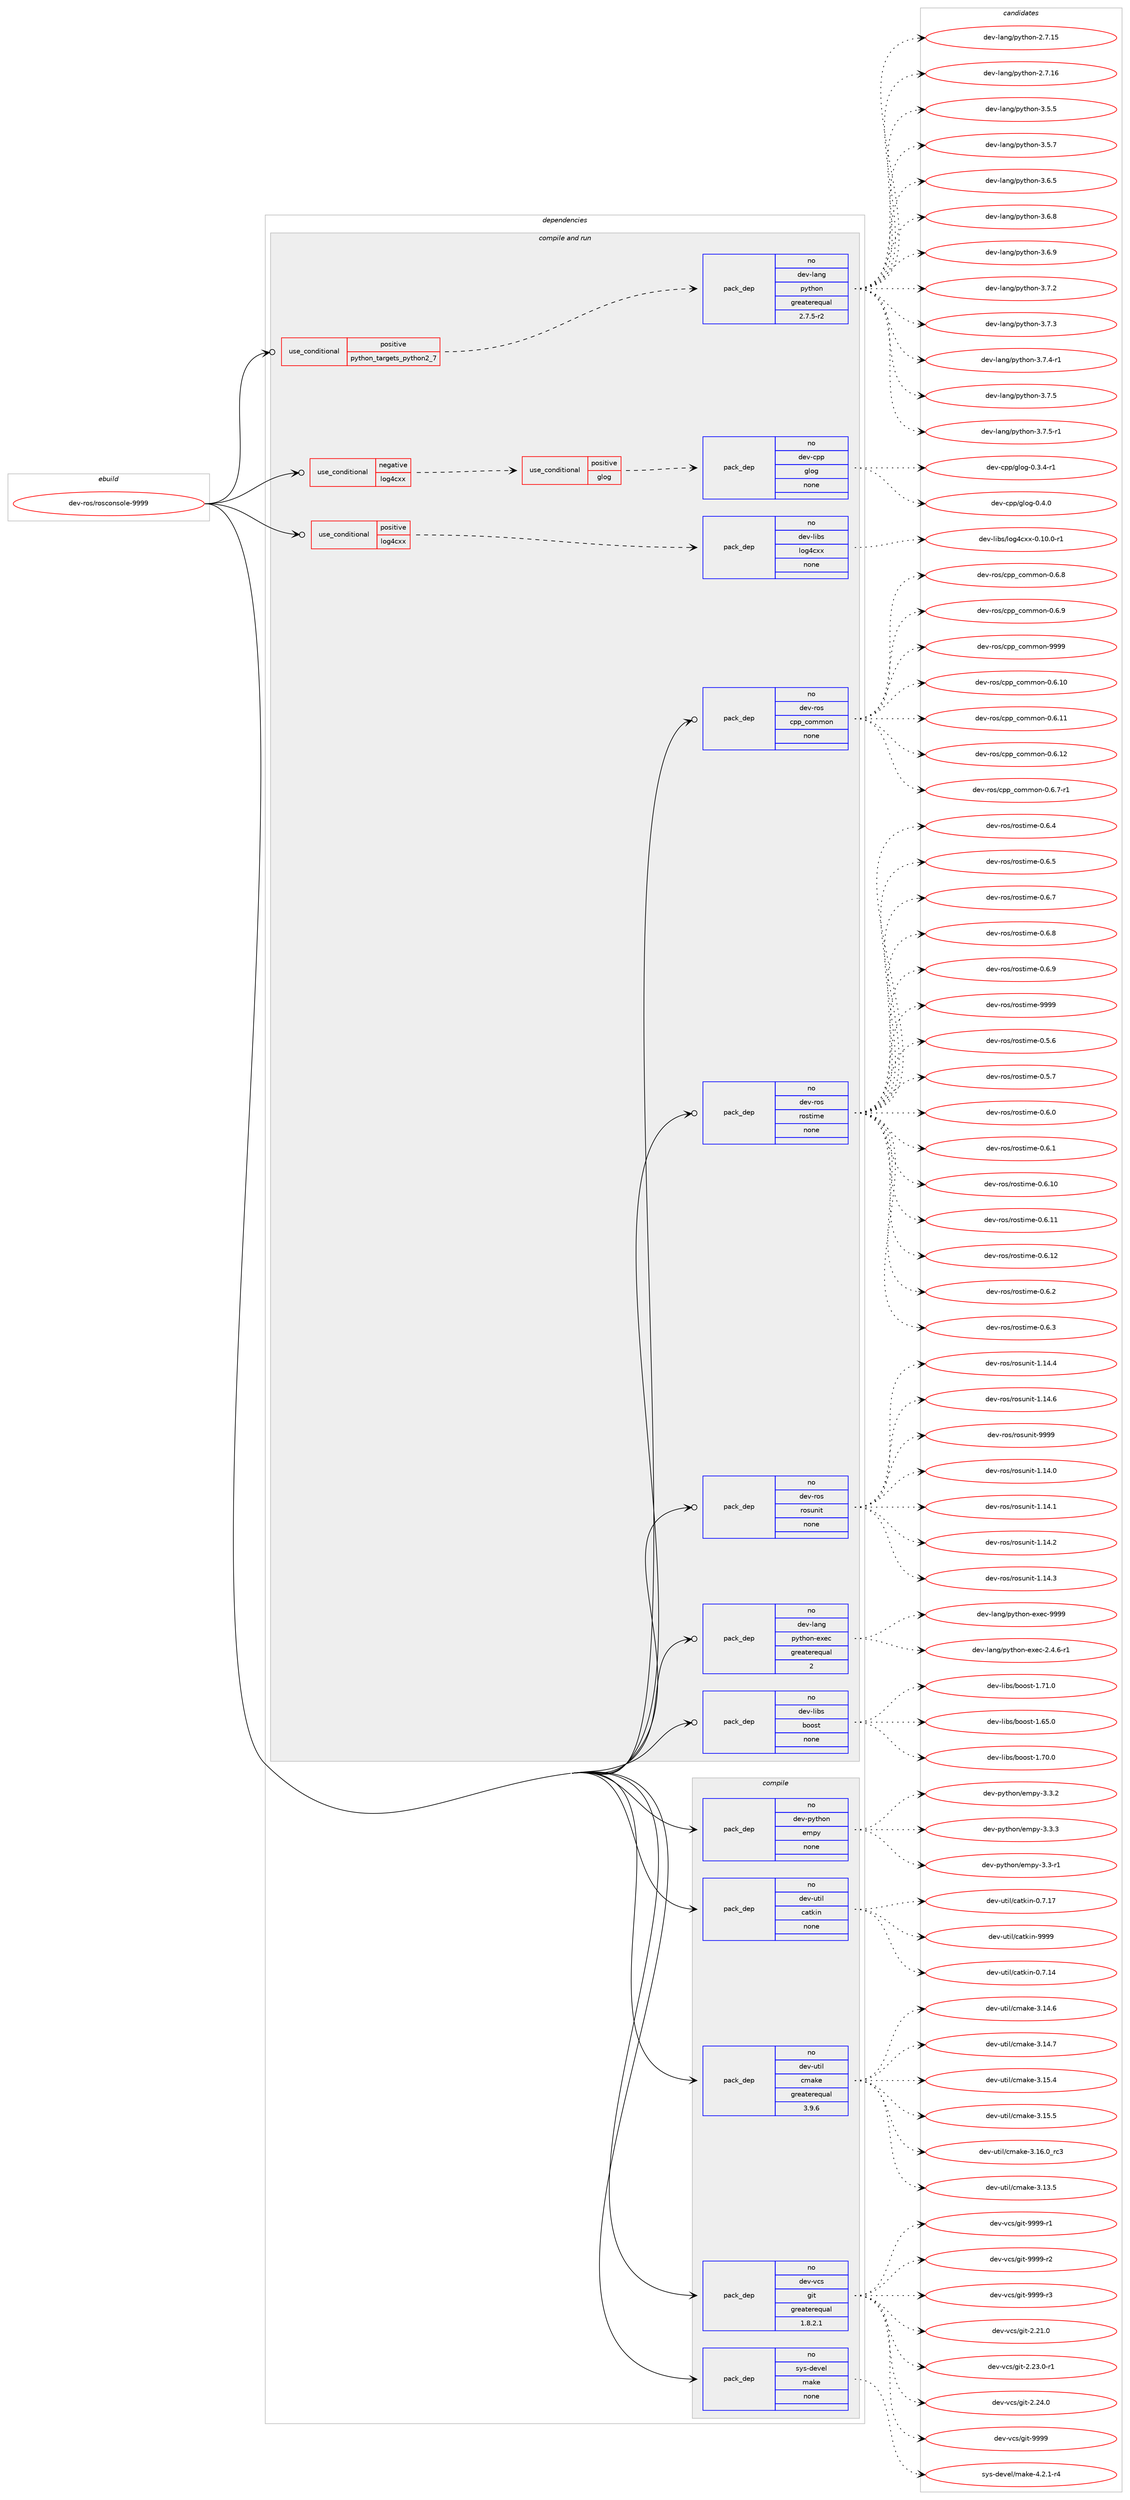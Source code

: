 digraph prolog {

# *************
# Graph options
# *************

newrank=true;
concentrate=true;
compound=true;
graph [rankdir=LR,fontname=Helvetica,fontsize=10,ranksep=1.5];#, ranksep=2.5, nodesep=0.2];
edge  [arrowhead=vee];
node  [fontname=Helvetica,fontsize=10];

# **********
# The ebuild
# **********

subgraph cluster_leftcol {
color=gray;
rank=same;
label=<<i>ebuild</i>>;
id [label="dev-ros/rosconsole-9999", color=red, width=4, href="../dev-ros/rosconsole-9999.svg"];
}

# ****************
# The dependencies
# ****************

subgraph cluster_midcol {
color=gray;
label=<<i>dependencies</i>>;
subgraph cluster_compile {
fillcolor="#eeeeee";
style=filled;
label=<<i>compile</i>>;
subgraph pack494273 {
dependency660723 [label=<<TABLE BORDER="0" CELLBORDER="1" CELLSPACING="0" CELLPADDING="4" WIDTH="220"><TR><TD ROWSPAN="6" CELLPADDING="30">pack_dep</TD></TR><TR><TD WIDTH="110">no</TD></TR><TR><TD>dev-python</TD></TR><TR><TD>empy</TD></TR><TR><TD>none</TD></TR><TR><TD></TD></TR></TABLE>>, shape=none, color=blue];
}
id:e -> dependency660723:w [weight=20,style="solid",arrowhead="vee"];
subgraph pack494274 {
dependency660724 [label=<<TABLE BORDER="0" CELLBORDER="1" CELLSPACING="0" CELLPADDING="4" WIDTH="220"><TR><TD ROWSPAN="6" CELLPADDING="30">pack_dep</TD></TR><TR><TD WIDTH="110">no</TD></TR><TR><TD>dev-util</TD></TR><TR><TD>catkin</TD></TR><TR><TD>none</TD></TR><TR><TD></TD></TR></TABLE>>, shape=none, color=blue];
}
id:e -> dependency660724:w [weight=20,style="solid",arrowhead="vee"];
subgraph pack494275 {
dependency660725 [label=<<TABLE BORDER="0" CELLBORDER="1" CELLSPACING="0" CELLPADDING="4" WIDTH="220"><TR><TD ROWSPAN="6" CELLPADDING="30">pack_dep</TD></TR><TR><TD WIDTH="110">no</TD></TR><TR><TD>dev-util</TD></TR><TR><TD>cmake</TD></TR><TR><TD>greaterequal</TD></TR><TR><TD>3.9.6</TD></TR></TABLE>>, shape=none, color=blue];
}
id:e -> dependency660725:w [weight=20,style="solid",arrowhead="vee"];
subgraph pack494276 {
dependency660726 [label=<<TABLE BORDER="0" CELLBORDER="1" CELLSPACING="0" CELLPADDING="4" WIDTH="220"><TR><TD ROWSPAN="6" CELLPADDING="30">pack_dep</TD></TR><TR><TD WIDTH="110">no</TD></TR><TR><TD>dev-vcs</TD></TR><TR><TD>git</TD></TR><TR><TD>greaterequal</TD></TR><TR><TD>1.8.2.1</TD></TR></TABLE>>, shape=none, color=blue];
}
id:e -> dependency660726:w [weight=20,style="solid",arrowhead="vee"];
subgraph pack494277 {
dependency660727 [label=<<TABLE BORDER="0" CELLBORDER="1" CELLSPACING="0" CELLPADDING="4" WIDTH="220"><TR><TD ROWSPAN="6" CELLPADDING="30">pack_dep</TD></TR><TR><TD WIDTH="110">no</TD></TR><TR><TD>sys-devel</TD></TR><TR><TD>make</TD></TR><TR><TD>none</TD></TR><TR><TD></TD></TR></TABLE>>, shape=none, color=blue];
}
id:e -> dependency660727:w [weight=20,style="solid",arrowhead="vee"];
}
subgraph cluster_compileandrun {
fillcolor="#eeeeee";
style=filled;
label=<<i>compile and run</i>>;
subgraph cond154544 {
dependency660728 [label=<<TABLE BORDER="0" CELLBORDER="1" CELLSPACING="0" CELLPADDING="4"><TR><TD ROWSPAN="3" CELLPADDING="10">use_conditional</TD></TR><TR><TD>negative</TD></TR><TR><TD>log4cxx</TD></TR></TABLE>>, shape=none, color=red];
subgraph cond154545 {
dependency660729 [label=<<TABLE BORDER="0" CELLBORDER="1" CELLSPACING="0" CELLPADDING="4"><TR><TD ROWSPAN="3" CELLPADDING="10">use_conditional</TD></TR><TR><TD>positive</TD></TR><TR><TD>glog</TD></TR></TABLE>>, shape=none, color=red];
subgraph pack494278 {
dependency660730 [label=<<TABLE BORDER="0" CELLBORDER="1" CELLSPACING="0" CELLPADDING="4" WIDTH="220"><TR><TD ROWSPAN="6" CELLPADDING="30">pack_dep</TD></TR><TR><TD WIDTH="110">no</TD></TR><TR><TD>dev-cpp</TD></TR><TR><TD>glog</TD></TR><TR><TD>none</TD></TR><TR><TD></TD></TR></TABLE>>, shape=none, color=blue];
}
dependency660729:e -> dependency660730:w [weight=20,style="dashed",arrowhead="vee"];
}
dependency660728:e -> dependency660729:w [weight=20,style="dashed",arrowhead="vee"];
}
id:e -> dependency660728:w [weight=20,style="solid",arrowhead="odotvee"];
subgraph cond154546 {
dependency660731 [label=<<TABLE BORDER="0" CELLBORDER="1" CELLSPACING="0" CELLPADDING="4"><TR><TD ROWSPAN="3" CELLPADDING="10">use_conditional</TD></TR><TR><TD>positive</TD></TR><TR><TD>log4cxx</TD></TR></TABLE>>, shape=none, color=red];
subgraph pack494279 {
dependency660732 [label=<<TABLE BORDER="0" CELLBORDER="1" CELLSPACING="0" CELLPADDING="4" WIDTH="220"><TR><TD ROWSPAN="6" CELLPADDING="30">pack_dep</TD></TR><TR><TD WIDTH="110">no</TD></TR><TR><TD>dev-libs</TD></TR><TR><TD>log4cxx</TD></TR><TR><TD>none</TD></TR><TR><TD></TD></TR></TABLE>>, shape=none, color=blue];
}
dependency660731:e -> dependency660732:w [weight=20,style="dashed",arrowhead="vee"];
}
id:e -> dependency660731:w [weight=20,style="solid",arrowhead="odotvee"];
subgraph cond154547 {
dependency660733 [label=<<TABLE BORDER="0" CELLBORDER="1" CELLSPACING="0" CELLPADDING="4"><TR><TD ROWSPAN="3" CELLPADDING="10">use_conditional</TD></TR><TR><TD>positive</TD></TR><TR><TD>python_targets_python2_7</TD></TR></TABLE>>, shape=none, color=red];
subgraph pack494280 {
dependency660734 [label=<<TABLE BORDER="0" CELLBORDER="1" CELLSPACING="0" CELLPADDING="4" WIDTH="220"><TR><TD ROWSPAN="6" CELLPADDING="30">pack_dep</TD></TR><TR><TD WIDTH="110">no</TD></TR><TR><TD>dev-lang</TD></TR><TR><TD>python</TD></TR><TR><TD>greaterequal</TD></TR><TR><TD>2.7.5-r2</TD></TR></TABLE>>, shape=none, color=blue];
}
dependency660733:e -> dependency660734:w [weight=20,style="dashed",arrowhead="vee"];
}
id:e -> dependency660733:w [weight=20,style="solid",arrowhead="odotvee"];
subgraph pack494281 {
dependency660735 [label=<<TABLE BORDER="0" CELLBORDER="1" CELLSPACING="0" CELLPADDING="4" WIDTH="220"><TR><TD ROWSPAN="6" CELLPADDING="30">pack_dep</TD></TR><TR><TD WIDTH="110">no</TD></TR><TR><TD>dev-lang</TD></TR><TR><TD>python-exec</TD></TR><TR><TD>greaterequal</TD></TR><TR><TD>2</TD></TR></TABLE>>, shape=none, color=blue];
}
id:e -> dependency660735:w [weight=20,style="solid",arrowhead="odotvee"];
subgraph pack494282 {
dependency660736 [label=<<TABLE BORDER="0" CELLBORDER="1" CELLSPACING="0" CELLPADDING="4" WIDTH="220"><TR><TD ROWSPAN="6" CELLPADDING="30">pack_dep</TD></TR><TR><TD WIDTH="110">no</TD></TR><TR><TD>dev-libs</TD></TR><TR><TD>boost</TD></TR><TR><TD>none</TD></TR><TR><TD></TD></TR></TABLE>>, shape=none, color=blue];
}
id:e -> dependency660736:w [weight=20,style="solid",arrowhead="odotvee"];
subgraph pack494283 {
dependency660737 [label=<<TABLE BORDER="0" CELLBORDER="1" CELLSPACING="0" CELLPADDING="4" WIDTH="220"><TR><TD ROWSPAN="6" CELLPADDING="30">pack_dep</TD></TR><TR><TD WIDTH="110">no</TD></TR><TR><TD>dev-ros</TD></TR><TR><TD>cpp_common</TD></TR><TR><TD>none</TD></TR><TR><TD></TD></TR></TABLE>>, shape=none, color=blue];
}
id:e -> dependency660737:w [weight=20,style="solid",arrowhead="odotvee"];
subgraph pack494284 {
dependency660738 [label=<<TABLE BORDER="0" CELLBORDER="1" CELLSPACING="0" CELLPADDING="4" WIDTH="220"><TR><TD ROWSPAN="6" CELLPADDING="30">pack_dep</TD></TR><TR><TD WIDTH="110">no</TD></TR><TR><TD>dev-ros</TD></TR><TR><TD>rostime</TD></TR><TR><TD>none</TD></TR><TR><TD></TD></TR></TABLE>>, shape=none, color=blue];
}
id:e -> dependency660738:w [weight=20,style="solid",arrowhead="odotvee"];
subgraph pack494285 {
dependency660739 [label=<<TABLE BORDER="0" CELLBORDER="1" CELLSPACING="0" CELLPADDING="4" WIDTH="220"><TR><TD ROWSPAN="6" CELLPADDING="30">pack_dep</TD></TR><TR><TD WIDTH="110">no</TD></TR><TR><TD>dev-ros</TD></TR><TR><TD>rosunit</TD></TR><TR><TD>none</TD></TR><TR><TD></TD></TR></TABLE>>, shape=none, color=blue];
}
id:e -> dependency660739:w [weight=20,style="solid",arrowhead="odotvee"];
}
subgraph cluster_run {
fillcolor="#eeeeee";
style=filled;
label=<<i>run</i>>;
}
}

# **************
# The candidates
# **************

subgraph cluster_choices {
rank=same;
color=gray;
label=<<i>candidates</i>>;

subgraph choice494273 {
color=black;
nodesep=1;
choice1001011184511212111610411111047101109112121455146514511449 [label="dev-python/empy-3.3-r1", color=red, width=4,href="../dev-python/empy-3.3-r1.svg"];
choice1001011184511212111610411111047101109112121455146514650 [label="dev-python/empy-3.3.2", color=red, width=4,href="../dev-python/empy-3.3.2.svg"];
choice1001011184511212111610411111047101109112121455146514651 [label="dev-python/empy-3.3.3", color=red, width=4,href="../dev-python/empy-3.3.3.svg"];
dependency660723:e -> choice1001011184511212111610411111047101109112121455146514511449:w [style=dotted,weight="100"];
dependency660723:e -> choice1001011184511212111610411111047101109112121455146514650:w [style=dotted,weight="100"];
dependency660723:e -> choice1001011184511212111610411111047101109112121455146514651:w [style=dotted,weight="100"];
}
subgraph choice494274 {
color=black;
nodesep=1;
choice1001011184511711610510847999711610710511045484655464952 [label="dev-util/catkin-0.7.14", color=red, width=4,href="../dev-util/catkin-0.7.14.svg"];
choice1001011184511711610510847999711610710511045484655464955 [label="dev-util/catkin-0.7.17", color=red, width=4,href="../dev-util/catkin-0.7.17.svg"];
choice100101118451171161051084799971161071051104557575757 [label="dev-util/catkin-9999", color=red, width=4,href="../dev-util/catkin-9999.svg"];
dependency660724:e -> choice1001011184511711610510847999711610710511045484655464952:w [style=dotted,weight="100"];
dependency660724:e -> choice1001011184511711610510847999711610710511045484655464955:w [style=dotted,weight="100"];
dependency660724:e -> choice100101118451171161051084799971161071051104557575757:w [style=dotted,weight="100"];
}
subgraph choice494275 {
color=black;
nodesep=1;
choice1001011184511711610510847991099710710145514649514653 [label="dev-util/cmake-3.13.5", color=red, width=4,href="../dev-util/cmake-3.13.5.svg"];
choice1001011184511711610510847991099710710145514649524654 [label="dev-util/cmake-3.14.6", color=red, width=4,href="../dev-util/cmake-3.14.6.svg"];
choice1001011184511711610510847991099710710145514649524655 [label="dev-util/cmake-3.14.7", color=red, width=4,href="../dev-util/cmake-3.14.7.svg"];
choice1001011184511711610510847991099710710145514649534652 [label="dev-util/cmake-3.15.4", color=red, width=4,href="../dev-util/cmake-3.15.4.svg"];
choice1001011184511711610510847991099710710145514649534653 [label="dev-util/cmake-3.15.5", color=red, width=4,href="../dev-util/cmake-3.15.5.svg"];
choice1001011184511711610510847991099710710145514649544648951149951 [label="dev-util/cmake-3.16.0_rc3", color=red, width=4,href="../dev-util/cmake-3.16.0_rc3.svg"];
dependency660725:e -> choice1001011184511711610510847991099710710145514649514653:w [style=dotted,weight="100"];
dependency660725:e -> choice1001011184511711610510847991099710710145514649524654:w [style=dotted,weight="100"];
dependency660725:e -> choice1001011184511711610510847991099710710145514649524655:w [style=dotted,weight="100"];
dependency660725:e -> choice1001011184511711610510847991099710710145514649534652:w [style=dotted,weight="100"];
dependency660725:e -> choice1001011184511711610510847991099710710145514649534653:w [style=dotted,weight="100"];
dependency660725:e -> choice1001011184511711610510847991099710710145514649544648951149951:w [style=dotted,weight="100"];
}
subgraph choice494276 {
color=black;
nodesep=1;
choice10010111845118991154710310511645504650494648 [label="dev-vcs/git-2.21.0", color=red, width=4,href="../dev-vcs/git-2.21.0.svg"];
choice100101118451189911547103105116455046505146484511449 [label="dev-vcs/git-2.23.0-r1", color=red, width=4,href="../dev-vcs/git-2.23.0-r1.svg"];
choice10010111845118991154710310511645504650524648 [label="dev-vcs/git-2.24.0", color=red, width=4,href="../dev-vcs/git-2.24.0.svg"];
choice1001011184511899115471031051164557575757 [label="dev-vcs/git-9999", color=red, width=4,href="../dev-vcs/git-9999.svg"];
choice10010111845118991154710310511645575757574511449 [label="dev-vcs/git-9999-r1", color=red, width=4,href="../dev-vcs/git-9999-r1.svg"];
choice10010111845118991154710310511645575757574511450 [label="dev-vcs/git-9999-r2", color=red, width=4,href="../dev-vcs/git-9999-r2.svg"];
choice10010111845118991154710310511645575757574511451 [label="dev-vcs/git-9999-r3", color=red, width=4,href="../dev-vcs/git-9999-r3.svg"];
dependency660726:e -> choice10010111845118991154710310511645504650494648:w [style=dotted,weight="100"];
dependency660726:e -> choice100101118451189911547103105116455046505146484511449:w [style=dotted,weight="100"];
dependency660726:e -> choice10010111845118991154710310511645504650524648:w [style=dotted,weight="100"];
dependency660726:e -> choice1001011184511899115471031051164557575757:w [style=dotted,weight="100"];
dependency660726:e -> choice10010111845118991154710310511645575757574511449:w [style=dotted,weight="100"];
dependency660726:e -> choice10010111845118991154710310511645575757574511450:w [style=dotted,weight="100"];
dependency660726:e -> choice10010111845118991154710310511645575757574511451:w [style=dotted,weight="100"];
}
subgraph choice494277 {
color=black;
nodesep=1;
choice1151211154510010111810110847109971071014552465046494511452 [label="sys-devel/make-4.2.1-r4", color=red, width=4,href="../sys-devel/make-4.2.1-r4.svg"];
dependency660727:e -> choice1151211154510010111810110847109971071014552465046494511452:w [style=dotted,weight="100"];
}
subgraph choice494278 {
color=black;
nodesep=1;
choice1001011184599112112471031081111034548465146524511449 [label="dev-cpp/glog-0.3.4-r1", color=red, width=4,href="../dev-cpp/glog-0.3.4-r1.svg"];
choice100101118459911211247103108111103454846524648 [label="dev-cpp/glog-0.4.0", color=red, width=4,href="../dev-cpp/glog-0.4.0.svg"];
dependency660730:e -> choice1001011184599112112471031081111034548465146524511449:w [style=dotted,weight="100"];
dependency660730:e -> choice100101118459911211247103108111103454846524648:w [style=dotted,weight="100"];
}
subgraph choice494279 {
color=black;
nodesep=1;
choice1001011184510810598115471081111035299120120454846494846484511449 [label="dev-libs/log4cxx-0.10.0-r1", color=red, width=4,href="../dev-libs/log4cxx-0.10.0-r1.svg"];
dependency660732:e -> choice1001011184510810598115471081111035299120120454846494846484511449:w [style=dotted,weight="100"];
}
subgraph choice494280 {
color=black;
nodesep=1;
choice10010111845108971101034711212111610411111045504655464953 [label="dev-lang/python-2.7.15", color=red, width=4,href="../dev-lang/python-2.7.15.svg"];
choice10010111845108971101034711212111610411111045504655464954 [label="dev-lang/python-2.7.16", color=red, width=4,href="../dev-lang/python-2.7.16.svg"];
choice100101118451089711010347112121116104111110455146534653 [label="dev-lang/python-3.5.5", color=red, width=4,href="../dev-lang/python-3.5.5.svg"];
choice100101118451089711010347112121116104111110455146534655 [label="dev-lang/python-3.5.7", color=red, width=4,href="../dev-lang/python-3.5.7.svg"];
choice100101118451089711010347112121116104111110455146544653 [label="dev-lang/python-3.6.5", color=red, width=4,href="../dev-lang/python-3.6.5.svg"];
choice100101118451089711010347112121116104111110455146544656 [label="dev-lang/python-3.6.8", color=red, width=4,href="../dev-lang/python-3.6.8.svg"];
choice100101118451089711010347112121116104111110455146544657 [label="dev-lang/python-3.6.9", color=red, width=4,href="../dev-lang/python-3.6.9.svg"];
choice100101118451089711010347112121116104111110455146554650 [label="dev-lang/python-3.7.2", color=red, width=4,href="../dev-lang/python-3.7.2.svg"];
choice100101118451089711010347112121116104111110455146554651 [label="dev-lang/python-3.7.3", color=red, width=4,href="../dev-lang/python-3.7.3.svg"];
choice1001011184510897110103471121211161041111104551465546524511449 [label="dev-lang/python-3.7.4-r1", color=red, width=4,href="../dev-lang/python-3.7.4-r1.svg"];
choice100101118451089711010347112121116104111110455146554653 [label="dev-lang/python-3.7.5", color=red, width=4,href="../dev-lang/python-3.7.5.svg"];
choice1001011184510897110103471121211161041111104551465546534511449 [label="dev-lang/python-3.7.5-r1", color=red, width=4,href="../dev-lang/python-3.7.5-r1.svg"];
dependency660734:e -> choice10010111845108971101034711212111610411111045504655464953:w [style=dotted,weight="100"];
dependency660734:e -> choice10010111845108971101034711212111610411111045504655464954:w [style=dotted,weight="100"];
dependency660734:e -> choice100101118451089711010347112121116104111110455146534653:w [style=dotted,weight="100"];
dependency660734:e -> choice100101118451089711010347112121116104111110455146534655:w [style=dotted,weight="100"];
dependency660734:e -> choice100101118451089711010347112121116104111110455146544653:w [style=dotted,weight="100"];
dependency660734:e -> choice100101118451089711010347112121116104111110455146544656:w [style=dotted,weight="100"];
dependency660734:e -> choice100101118451089711010347112121116104111110455146544657:w [style=dotted,weight="100"];
dependency660734:e -> choice100101118451089711010347112121116104111110455146554650:w [style=dotted,weight="100"];
dependency660734:e -> choice100101118451089711010347112121116104111110455146554651:w [style=dotted,weight="100"];
dependency660734:e -> choice1001011184510897110103471121211161041111104551465546524511449:w [style=dotted,weight="100"];
dependency660734:e -> choice100101118451089711010347112121116104111110455146554653:w [style=dotted,weight="100"];
dependency660734:e -> choice1001011184510897110103471121211161041111104551465546534511449:w [style=dotted,weight="100"];
}
subgraph choice494281 {
color=black;
nodesep=1;
choice10010111845108971101034711212111610411111045101120101994550465246544511449 [label="dev-lang/python-exec-2.4.6-r1", color=red, width=4,href="../dev-lang/python-exec-2.4.6-r1.svg"];
choice10010111845108971101034711212111610411111045101120101994557575757 [label="dev-lang/python-exec-9999", color=red, width=4,href="../dev-lang/python-exec-9999.svg"];
dependency660735:e -> choice10010111845108971101034711212111610411111045101120101994550465246544511449:w [style=dotted,weight="100"];
dependency660735:e -> choice10010111845108971101034711212111610411111045101120101994557575757:w [style=dotted,weight="100"];
}
subgraph choice494282 {
color=black;
nodesep=1;
choice1001011184510810598115479811111111511645494654534648 [label="dev-libs/boost-1.65.0", color=red, width=4,href="../dev-libs/boost-1.65.0.svg"];
choice1001011184510810598115479811111111511645494655484648 [label="dev-libs/boost-1.70.0", color=red, width=4,href="../dev-libs/boost-1.70.0.svg"];
choice1001011184510810598115479811111111511645494655494648 [label="dev-libs/boost-1.71.0", color=red, width=4,href="../dev-libs/boost-1.71.0.svg"];
dependency660736:e -> choice1001011184510810598115479811111111511645494654534648:w [style=dotted,weight="100"];
dependency660736:e -> choice1001011184510810598115479811111111511645494655484648:w [style=dotted,weight="100"];
dependency660736:e -> choice1001011184510810598115479811111111511645494655494648:w [style=dotted,weight="100"];
}
subgraph choice494283 {
color=black;
nodesep=1;
choice100101118451141111154799112112959911110910911111045484654464948 [label="dev-ros/cpp_common-0.6.10", color=red, width=4,href="../dev-ros/cpp_common-0.6.10.svg"];
choice100101118451141111154799112112959911110910911111045484654464949 [label="dev-ros/cpp_common-0.6.11", color=red, width=4,href="../dev-ros/cpp_common-0.6.11.svg"];
choice100101118451141111154799112112959911110910911111045484654464950 [label="dev-ros/cpp_common-0.6.12", color=red, width=4,href="../dev-ros/cpp_common-0.6.12.svg"];
choice10010111845114111115479911211295991111091091111104548465446554511449 [label="dev-ros/cpp_common-0.6.7-r1", color=red, width=4,href="../dev-ros/cpp_common-0.6.7-r1.svg"];
choice1001011184511411111547991121129599111109109111110454846544656 [label="dev-ros/cpp_common-0.6.8", color=red, width=4,href="../dev-ros/cpp_common-0.6.8.svg"];
choice1001011184511411111547991121129599111109109111110454846544657 [label="dev-ros/cpp_common-0.6.9", color=red, width=4,href="../dev-ros/cpp_common-0.6.9.svg"];
choice10010111845114111115479911211295991111091091111104557575757 [label="dev-ros/cpp_common-9999", color=red, width=4,href="../dev-ros/cpp_common-9999.svg"];
dependency660737:e -> choice100101118451141111154799112112959911110910911111045484654464948:w [style=dotted,weight="100"];
dependency660737:e -> choice100101118451141111154799112112959911110910911111045484654464949:w [style=dotted,weight="100"];
dependency660737:e -> choice100101118451141111154799112112959911110910911111045484654464950:w [style=dotted,weight="100"];
dependency660737:e -> choice10010111845114111115479911211295991111091091111104548465446554511449:w [style=dotted,weight="100"];
dependency660737:e -> choice1001011184511411111547991121129599111109109111110454846544656:w [style=dotted,weight="100"];
dependency660737:e -> choice1001011184511411111547991121129599111109109111110454846544657:w [style=dotted,weight="100"];
dependency660737:e -> choice10010111845114111115479911211295991111091091111104557575757:w [style=dotted,weight="100"];
}
subgraph choice494284 {
color=black;
nodesep=1;
choice1001011184511411111547114111115116105109101454846534654 [label="dev-ros/rostime-0.5.6", color=red, width=4,href="../dev-ros/rostime-0.5.6.svg"];
choice1001011184511411111547114111115116105109101454846534655 [label="dev-ros/rostime-0.5.7", color=red, width=4,href="../dev-ros/rostime-0.5.7.svg"];
choice1001011184511411111547114111115116105109101454846544648 [label="dev-ros/rostime-0.6.0", color=red, width=4,href="../dev-ros/rostime-0.6.0.svg"];
choice1001011184511411111547114111115116105109101454846544649 [label="dev-ros/rostime-0.6.1", color=red, width=4,href="../dev-ros/rostime-0.6.1.svg"];
choice100101118451141111154711411111511610510910145484654464948 [label="dev-ros/rostime-0.6.10", color=red, width=4,href="../dev-ros/rostime-0.6.10.svg"];
choice100101118451141111154711411111511610510910145484654464949 [label="dev-ros/rostime-0.6.11", color=red, width=4,href="../dev-ros/rostime-0.6.11.svg"];
choice100101118451141111154711411111511610510910145484654464950 [label="dev-ros/rostime-0.6.12", color=red, width=4,href="../dev-ros/rostime-0.6.12.svg"];
choice1001011184511411111547114111115116105109101454846544650 [label="dev-ros/rostime-0.6.2", color=red, width=4,href="../dev-ros/rostime-0.6.2.svg"];
choice1001011184511411111547114111115116105109101454846544651 [label="dev-ros/rostime-0.6.3", color=red, width=4,href="../dev-ros/rostime-0.6.3.svg"];
choice1001011184511411111547114111115116105109101454846544652 [label="dev-ros/rostime-0.6.4", color=red, width=4,href="../dev-ros/rostime-0.6.4.svg"];
choice1001011184511411111547114111115116105109101454846544653 [label="dev-ros/rostime-0.6.5", color=red, width=4,href="../dev-ros/rostime-0.6.5.svg"];
choice1001011184511411111547114111115116105109101454846544655 [label="dev-ros/rostime-0.6.7", color=red, width=4,href="../dev-ros/rostime-0.6.7.svg"];
choice1001011184511411111547114111115116105109101454846544656 [label="dev-ros/rostime-0.6.8", color=red, width=4,href="../dev-ros/rostime-0.6.8.svg"];
choice1001011184511411111547114111115116105109101454846544657 [label="dev-ros/rostime-0.6.9", color=red, width=4,href="../dev-ros/rostime-0.6.9.svg"];
choice10010111845114111115471141111151161051091014557575757 [label="dev-ros/rostime-9999", color=red, width=4,href="../dev-ros/rostime-9999.svg"];
dependency660738:e -> choice1001011184511411111547114111115116105109101454846534654:w [style=dotted,weight="100"];
dependency660738:e -> choice1001011184511411111547114111115116105109101454846534655:w [style=dotted,weight="100"];
dependency660738:e -> choice1001011184511411111547114111115116105109101454846544648:w [style=dotted,weight="100"];
dependency660738:e -> choice1001011184511411111547114111115116105109101454846544649:w [style=dotted,weight="100"];
dependency660738:e -> choice100101118451141111154711411111511610510910145484654464948:w [style=dotted,weight="100"];
dependency660738:e -> choice100101118451141111154711411111511610510910145484654464949:w [style=dotted,weight="100"];
dependency660738:e -> choice100101118451141111154711411111511610510910145484654464950:w [style=dotted,weight="100"];
dependency660738:e -> choice1001011184511411111547114111115116105109101454846544650:w [style=dotted,weight="100"];
dependency660738:e -> choice1001011184511411111547114111115116105109101454846544651:w [style=dotted,weight="100"];
dependency660738:e -> choice1001011184511411111547114111115116105109101454846544652:w [style=dotted,weight="100"];
dependency660738:e -> choice1001011184511411111547114111115116105109101454846544653:w [style=dotted,weight="100"];
dependency660738:e -> choice1001011184511411111547114111115116105109101454846544655:w [style=dotted,weight="100"];
dependency660738:e -> choice1001011184511411111547114111115116105109101454846544656:w [style=dotted,weight="100"];
dependency660738:e -> choice1001011184511411111547114111115116105109101454846544657:w [style=dotted,weight="100"];
dependency660738:e -> choice10010111845114111115471141111151161051091014557575757:w [style=dotted,weight="100"];
}
subgraph choice494285 {
color=black;
nodesep=1;
choice100101118451141111154711411111511711010511645494649524648 [label="dev-ros/rosunit-1.14.0", color=red, width=4,href="../dev-ros/rosunit-1.14.0.svg"];
choice100101118451141111154711411111511711010511645494649524649 [label="dev-ros/rosunit-1.14.1", color=red, width=4,href="../dev-ros/rosunit-1.14.1.svg"];
choice100101118451141111154711411111511711010511645494649524650 [label="dev-ros/rosunit-1.14.2", color=red, width=4,href="../dev-ros/rosunit-1.14.2.svg"];
choice100101118451141111154711411111511711010511645494649524651 [label="dev-ros/rosunit-1.14.3", color=red, width=4,href="../dev-ros/rosunit-1.14.3.svg"];
choice100101118451141111154711411111511711010511645494649524652 [label="dev-ros/rosunit-1.14.4", color=red, width=4,href="../dev-ros/rosunit-1.14.4.svg"];
choice100101118451141111154711411111511711010511645494649524654 [label="dev-ros/rosunit-1.14.6", color=red, width=4,href="../dev-ros/rosunit-1.14.6.svg"];
choice10010111845114111115471141111151171101051164557575757 [label="dev-ros/rosunit-9999", color=red, width=4,href="../dev-ros/rosunit-9999.svg"];
dependency660739:e -> choice100101118451141111154711411111511711010511645494649524648:w [style=dotted,weight="100"];
dependency660739:e -> choice100101118451141111154711411111511711010511645494649524649:w [style=dotted,weight="100"];
dependency660739:e -> choice100101118451141111154711411111511711010511645494649524650:w [style=dotted,weight="100"];
dependency660739:e -> choice100101118451141111154711411111511711010511645494649524651:w [style=dotted,weight="100"];
dependency660739:e -> choice100101118451141111154711411111511711010511645494649524652:w [style=dotted,weight="100"];
dependency660739:e -> choice100101118451141111154711411111511711010511645494649524654:w [style=dotted,weight="100"];
dependency660739:e -> choice10010111845114111115471141111151171101051164557575757:w [style=dotted,weight="100"];
}
}

}

